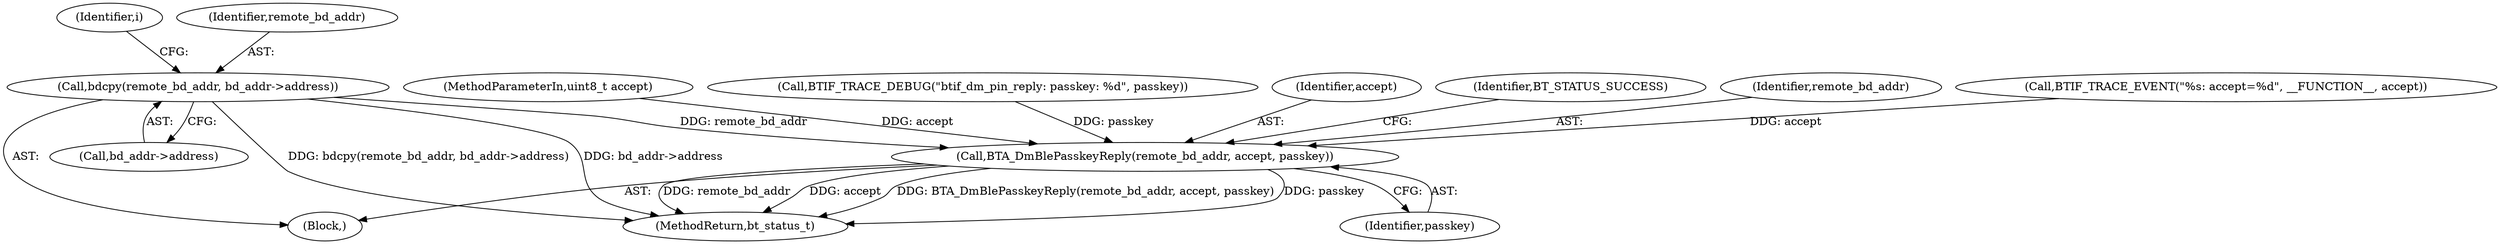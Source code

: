 digraph "0_Android_9b534de2aca5d790c2a1c4d76b545f16137d95dd@pointer" {
"1000134" [label="(Call,bdcpy(remote_bd_addr, bd_addr->address))"];
"1000165" [label="(Call,BTA_DmBlePasskeyReply(remote_bd_addr, accept, passkey))"];
"1000136" [label="(Call,bd_addr->address)"];
"1000165" [label="(Call,BTA_DmBlePasskeyReply(remote_bd_addr, accept, passkey))"];
"1000141" [label="(Identifier,i)"];
"1000124" [label="(Block,)"];
"1000191" [label="(MethodReturn,bt_status_t)"];
"1000166" [label="(Identifier,remote_bd_addr)"];
"1000106" [label="(Call,BTIF_TRACE_EVENT(\"%s: accept=%d\", __FUNCTION__, accept))"];
"1000102" [label="(MethodParameterIn,uint8_t accept)"];
"1000162" [label="(Call,BTIF_TRACE_DEBUG(\"btif_dm_pin_reply: passkey: %d\", passkey))"];
"1000168" [label="(Identifier,passkey)"];
"1000135" [label="(Identifier,remote_bd_addr)"];
"1000167" [label="(Identifier,accept)"];
"1000134" [label="(Call,bdcpy(remote_bd_addr, bd_addr->address))"];
"1000190" [label="(Identifier,BT_STATUS_SUCCESS)"];
"1000134" -> "1000124"  [label="AST: "];
"1000134" -> "1000136"  [label="CFG: "];
"1000135" -> "1000134"  [label="AST: "];
"1000136" -> "1000134"  [label="AST: "];
"1000141" -> "1000134"  [label="CFG: "];
"1000134" -> "1000191"  [label="DDG: bdcpy(remote_bd_addr, bd_addr->address)"];
"1000134" -> "1000191"  [label="DDG: bd_addr->address"];
"1000134" -> "1000165"  [label="DDG: remote_bd_addr"];
"1000165" -> "1000124"  [label="AST: "];
"1000165" -> "1000168"  [label="CFG: "];
"1000166" -> "1000165"  [label="AST: "];
"1000167" -> "1000165"  [label="AST: "];
"1000168" -> "1000165"  [label="AST: "];
"1000190" -> "1000165"  [label="CFG: "];
"1000165" -> "1000191"  [label="DDG: passkey"];
"1000165" -> "1000191"  [label="DDG: remote_bd_addr"];
"1000165" -> "1000191"  [label="DDG: accept"];
"1000165" -> "1000191"  [label="DDG: BTA_DmBlePasskeyReply(remote_bd_addr, accept, passkey)"];
"1000106" -> "1000165"  [label="DDG: accept"];
"1000102" -> "1000165"  [label="DDG: accept"];
"1000162" -> "1000165"  [label="DDG: passkey"];
}
